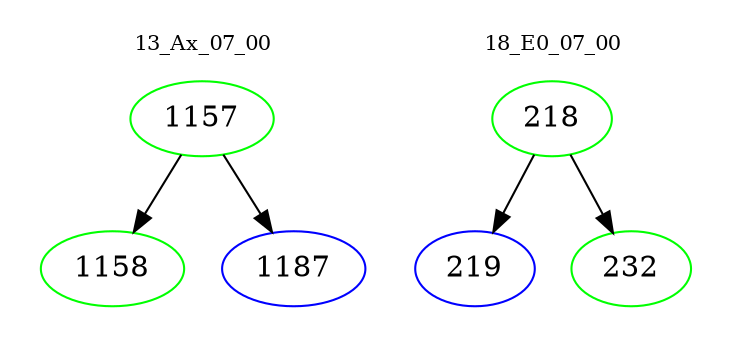digraph{
subgraph cluster_0 {
color = white
label = "13_Ax_07_00";
fontsize=10;
T0_1157 [label="1157", color="green"]
T0_1157 -> T0_1158 [color="black"]
T0_1158 [label="1158", color="green"]
T0_1157 -> T0_1187 [color="black"]
T0_1187 [label="1187", color="blue"]
}
subgraph cluster_1 {
color = white
label = "18_E0_07_00";
fontsize=10;
T1_218 [label="218", color="green"]
T1_218 -> T1_219 [color="black"]
T1_219 [label="219", color="blue"]
T1_218 -> T1_232 [color="black"]
T1_232 [label="232", color="green"]
}
}
